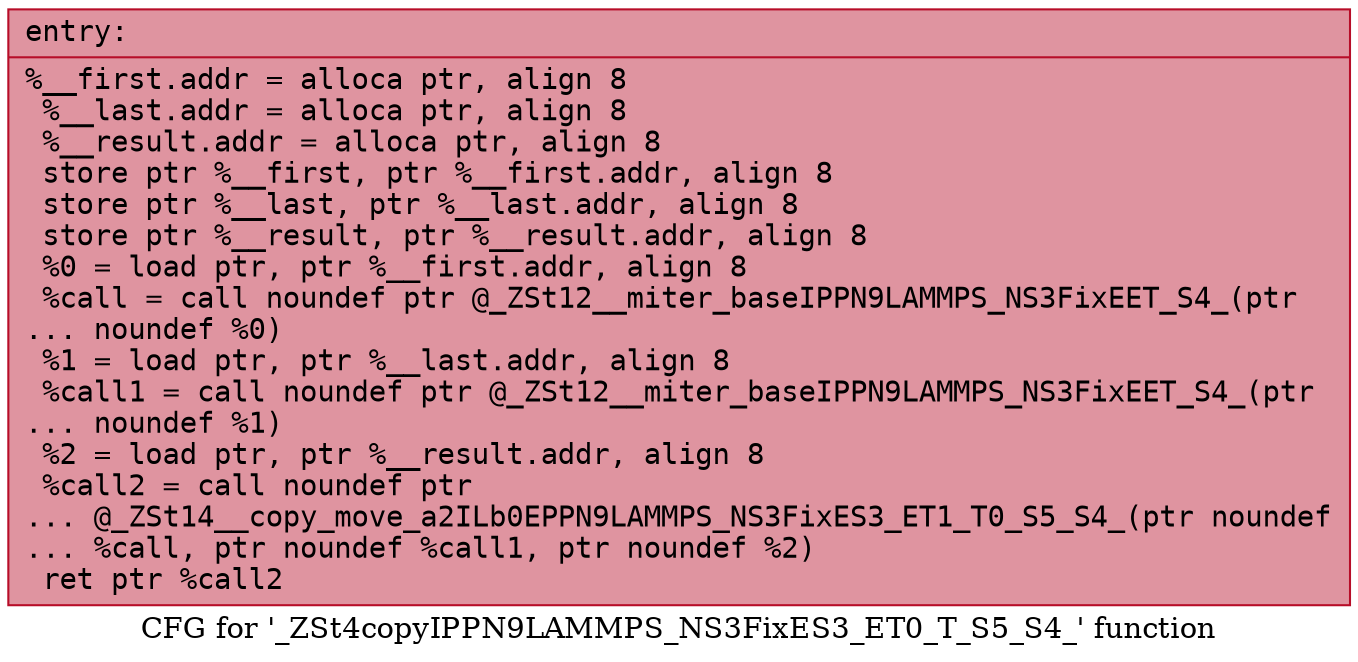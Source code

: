 digraph "CFG for '_ZSt4copyIPPN9LAMMPS_NS3FixES3_ET0_T_S5_S4_' function" {
	label="CFG for '_ZSt4copyIPPN9LAMMPS_NS3FixES3_ET0_T_S5_S4_' function";

	Node0x561f16528590 [shape=record,color="#b70d28ff", style=filled, fillcolor="#b70d2870" fontname="Courier",label="{entry:\l|  %__first.addr = alloca ptr, align 8\l  %__last.addr = alloca ptr, align 8\l  %__result.addr = alloca ptr, align 8\l  store ptr %__first, ptr %__first.addr, align 8\l  store ptr %__last, ptr %__last.addr, align 8\l  store ptr %__result, ptr %__result.addr, align 8\l  %0 = load ptr, ptr %__first.addr, align 8\l  %call = call noundef ptr @_ZSt12__miter_baseIPPN9LAMMPS_NS3FixEET_S4_(ptr\l... noundef %0)\l  %1 = load ptr, ptr %__last.addr, align 8\l  %call1 = call noundef ptr @_ZSt12__miter_baseIPPN9LAMMPS_NS3FixEET_S4_(ptr\l... noundef %1)\l  %2 = load ptr, ptr %__result.addr, align 8\l  %call2 = call noundef ptr\l... @_ZSt14__copy_move_a2ILb0EPPN9LAMMPS_NS3FixES3_ET1_T0_S5_S4_(ptr noundef\l... %call, ptr noundef %call1, ptr noundef %2)\l  ret ptr %call2\l}"];
}
